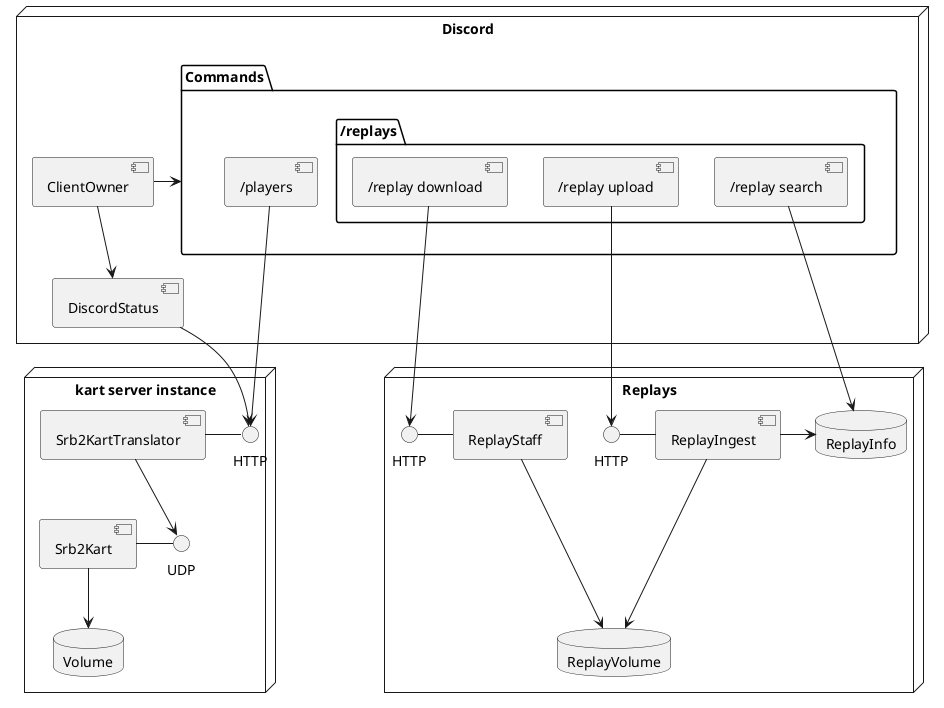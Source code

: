 @startuml
node "kart server instance" {
  interface HTTP as ServerInfoHTTP
  interface UDP as ServerInfoUDP

  database Volume

  [Srb2Kart] - ServerInfoUDP
  [Srb2KartTranslator] - ServerInfoHTTP

  Srb2KartTranslator --> ServerInfoUDP

  Srb2Kart --> Volume
}

node "Replays" {
  database ReplayInfo
  database ReplayVolume

  interface HTTP as ReplayUploadHTTP
  interface HTTP as ReplayStaffHTTP

  [ReplayIngest] -left- ReplayUploadHTTP
  [ReplayStaff] -left- ReplayStaffHTTP

  ReplayIngest --right-> ReplayInfo

  ReplayIngest ---> ReplayVolume
  ReplayStaff ---> ReplayVolume
}

node Discord {
  [ClientOwner]
  [DiscordStatus] 

  package Commands {
    [/players] ---> ServerInfoHTTP

    package "/replays" {
      [/replay download] ---> ReplayStaffHTTP
      [/replay upload] ---> ReplayUploadHTTP
      [/replay search] ---> ReplayInfo
    }
  }

  DiscordStatus -up-> ServerInfoHTTP 

  ClientOwner -right-> Commands
  ClientOwner --> DiscordStatus
}

' Works in Progres
/'
node Website {
  [StatusUI] -->  ServerInfoHTTP
  [AddonUI] --> AddonCRUDHTTP
}
'/

/'
node "Command Line" {
  package "CLI Commands" {
    [cli Status]
    [cli Addons]
    [cli Server Instance]

    [cli Status] --> ServerInfoHTTP
    [cli Addons] --> AddonCRUDHTTP
    [cli Server Instance]
  }
}
'/

/'
node "Instance Management TODO" {
}
'/

/'
node "Addon Management" {
  interface HTTP as AddonCRUDHTTP
  [AddonCRUD] - AddonCRUDHTTP

  database AddonMetadata

  AddonCRUD --> AddonMetadata
}
'/

@enduml
